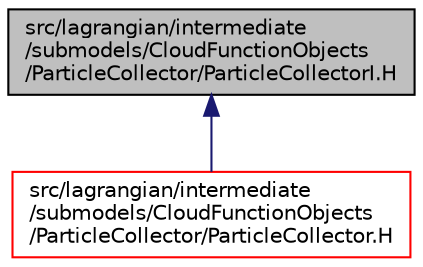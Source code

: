 digraph "src/lagrangian/intermediate/submodels/CloudFunctionObjects/ParticleCollector/ParticleCollectorI.H"
{
  bgcolor="transparent";
  edge [fontname="Helvetica",fontsize="10",labelfontname="Helvetica",labelfontsize="10"];
  node [fontname="Helvetica",fontsize="10",shape=record];
  Node1 [label="src/lagrangian/intermediate\l/submodels/CloudFunctionObjects\l/ParticleCollector/ParticleCollectorI.H",height=0.2,width=0.4,color="black", fillcolor="grey75", style="filled", fontcolor="black"];
  Node1 -> Node2 [dir="back",color="midnightblue",fontsize="10",style="solid",fontname="Helvetica"];
  Node2 [label="src/lagrangian/intermediate\l/submodels/CloudFunctionObjects\l/ParticleCollector/ParticleCollector.H",height=0.2,width=0.4,color="red",URL="$a06592.html"];
}
